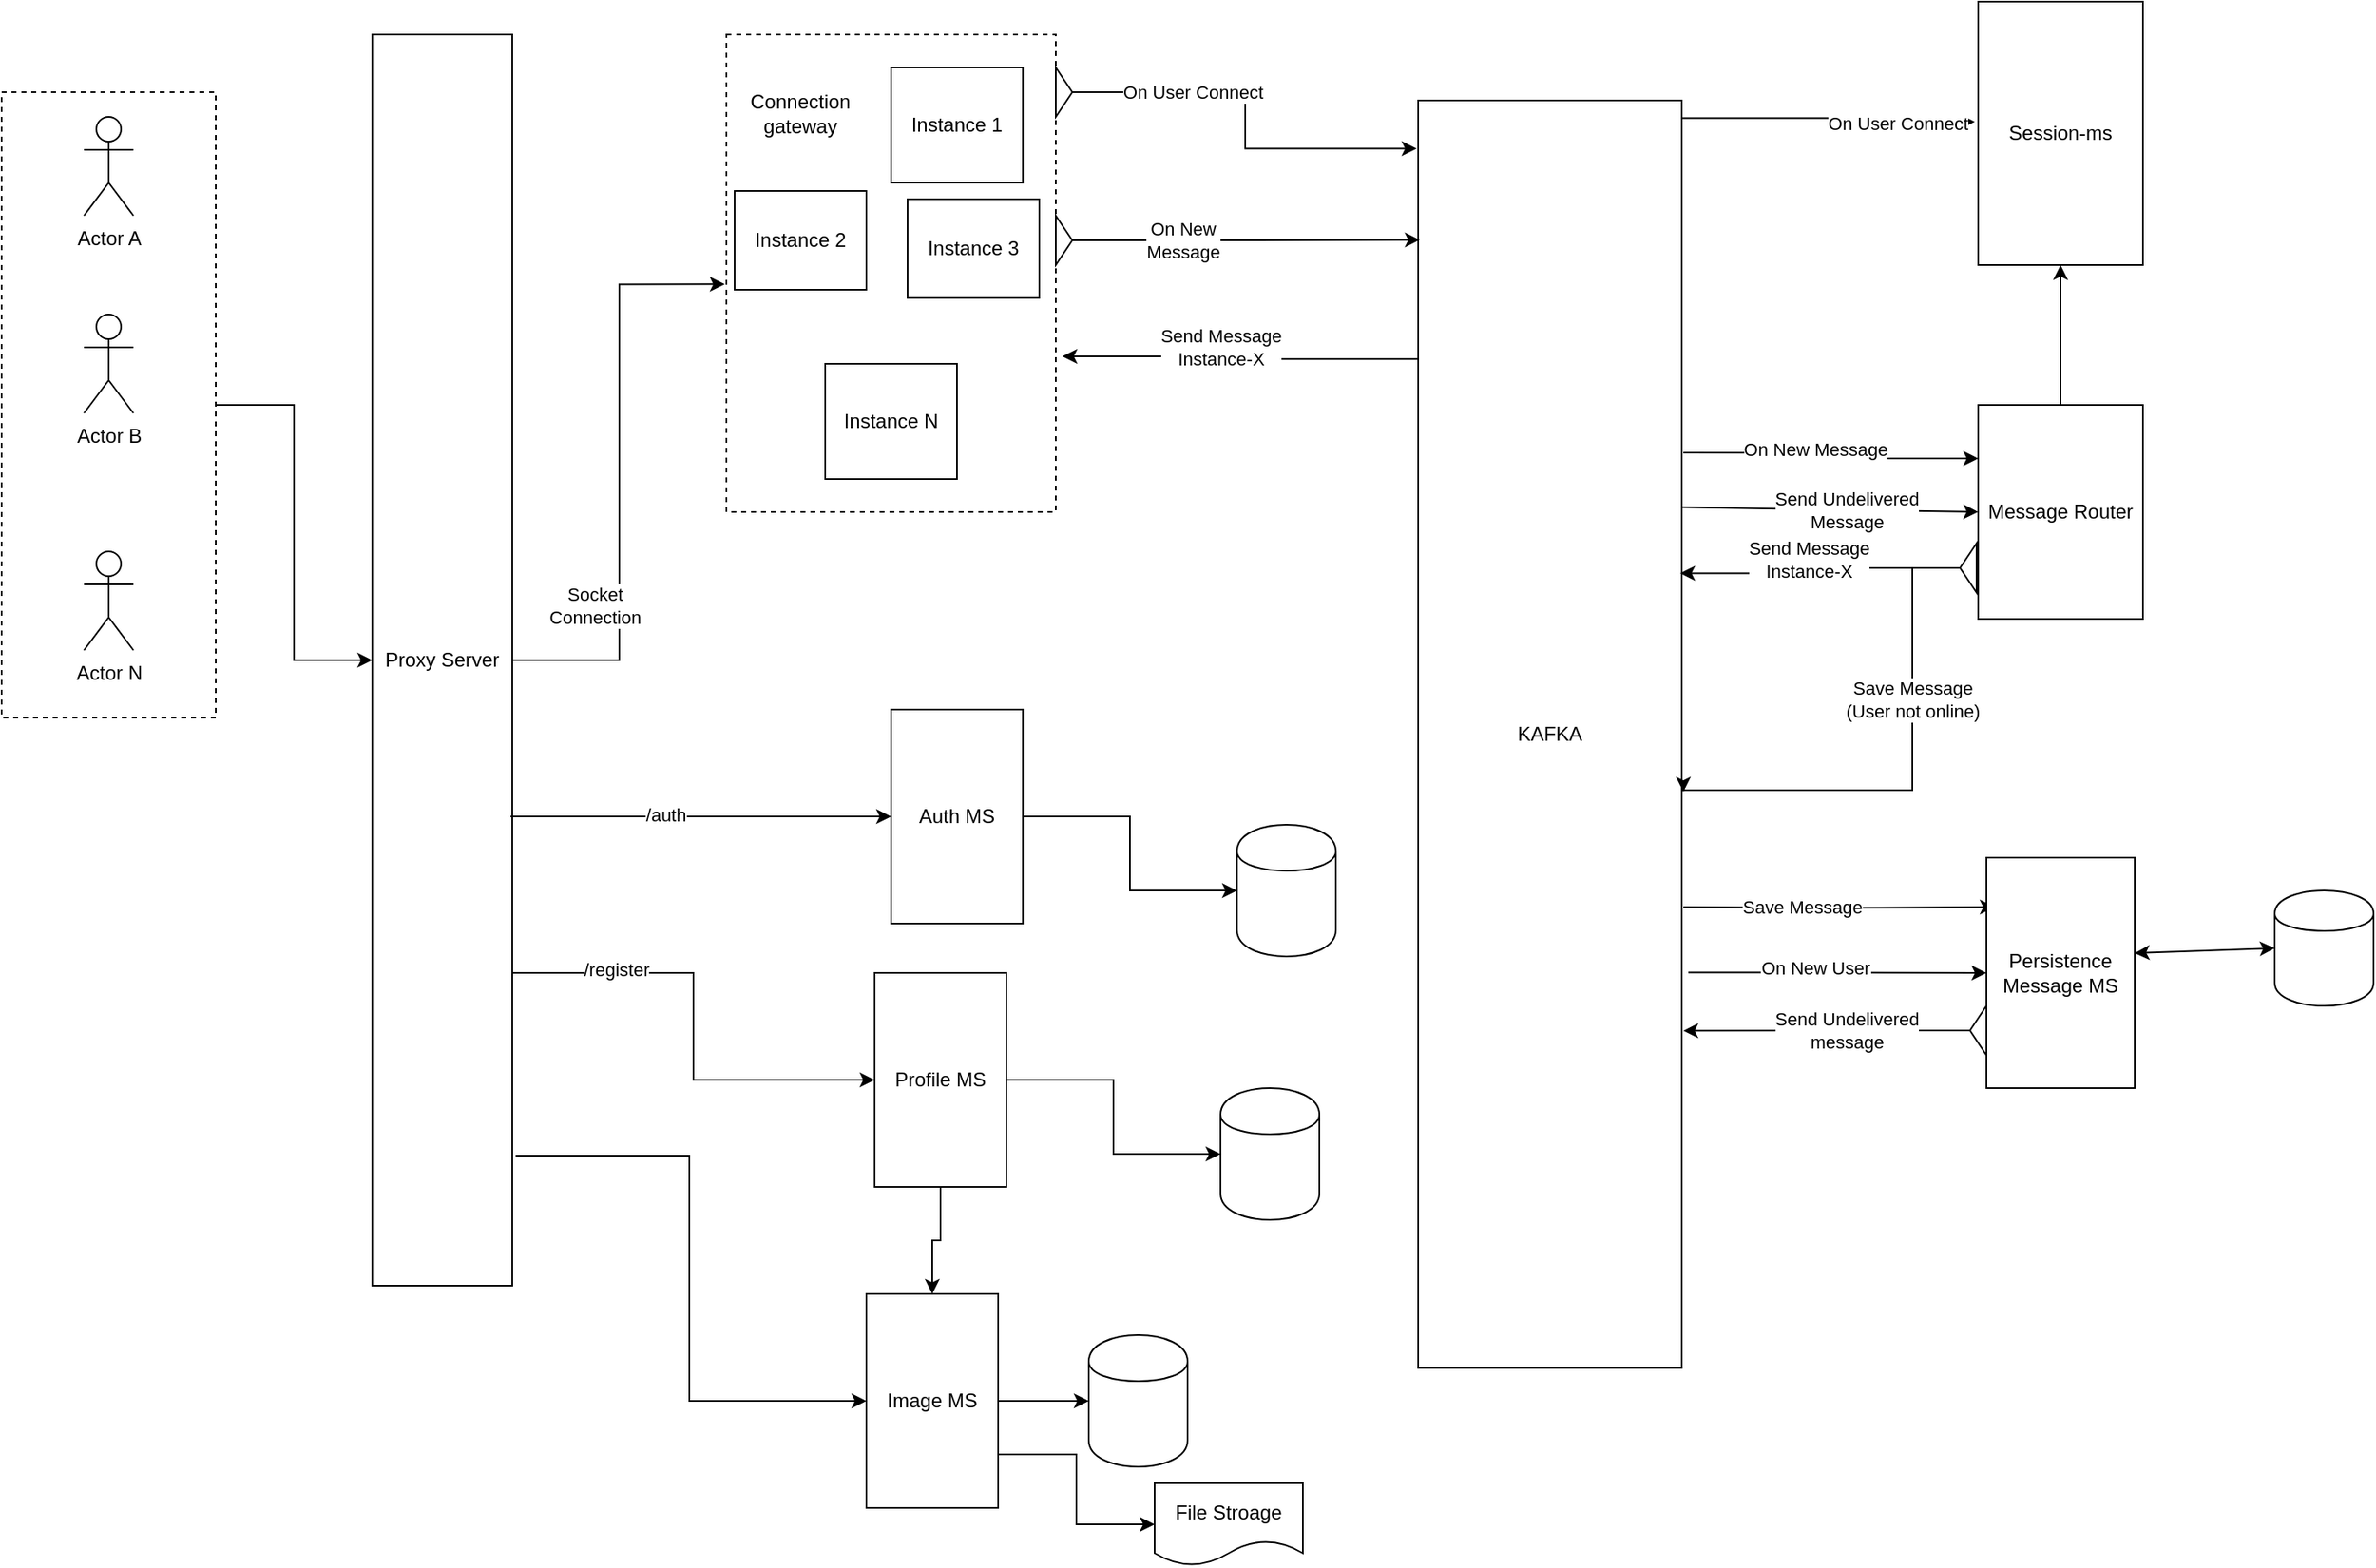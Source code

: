 <mxfile version="13.1.3" type="device"><diagram id="RSYcsxC__H46-TK2MD64" name="Page-1"><mxGraphModel dx="3694" dy="1588" grid="1" gridSize="10" guides="1" tooltips="1" connect="1" arrows="1" fold="1" page="1" pageScale="1" pageWidth="850" pageHeight="1100" background="#FFFFFF" math="0" shadow="0"><root><mxCell id="0"/><mxCell id="1" parent="0"/><mxCell id="QxDYbT5BnJMNfRrLhp_I-16" value="" style="rounded=0;whiteSpace=wrap;html=1;fillColor=none;dashed=1;" vertex="1" parent="1"><mxGeometry x="-180" y="30" width="200" height="290" as="geometry"/></mxCell><mxCell id="QxDYbT5BnJMNfRrLhp_I-9" style="edgeStyle=orthogonalEdgeStyle;rounded=0;orthogonalLoop=1;jettySize=auto;html=1;exitX=1;exitY=0.014;exitDx=0;exitDy=0;entryX=-0.02;entryY=0.456;entryDx=0;entryDy=0;entryPerimeter=0;exitPerimeter=0;" edge="1" parent="1" source="QxDYbT5BnJMNfRrLhp_I-1" target="QxDYbT5BnJMNfRrLhp_I-8"><mxGeometry relative="1" as="geometry"/></mxCell><mxCell id="QxDYbT5BnJMNfRrLhp_I-10" value="On User Connect" style="edgeLabel;html=1;align=center;verticalAlign=middle;resizable=0;points=[];" vertex="1" connectable="0" parent="QxDYbT5BnJMNfRrLhp_I-9"><mxGeometry x="0.476" y="-1" relative="1" as="geometry"><mxPoint as="offset"/></mxGeometry></mxCell><mxCell id="QxDYbT5BnJMNfRrLhp_I-25" style="edgeStyle=orthogonalEdgeStyle;rounded=0;orthogonalLoop=1;jettySize=auto;html=1;entryX=1.02;entryY=0.674;entryDx=0;entryDy=0;entryPerimeter=0;exitX=0;exitY=0.204;exitDx=0;exitDy=0;exitPerimeter=0;" edge="1" parent="1" source="QxDYbT5BnJMNfRrLhp_I-1" target="QxDYbT5BnJMNfRrLhp_I-16"><mxGeometry relative="1" as="geometry"><mxPoint x="230" y="225" as="sourcePoint"/></mxGeometry></mxCell><mxCell id="QxDYbT5BnJMNfRrLhp_I-26" value="Send Message&lt;br&gt;Instance-X" style="edgeLabel;html=1;align=center;verticalAlign=middle;resizable=0;points=[];" vertex="1" connectable="0" parent="QxDYbT5BnJMNfRrLhp_I-25"><mxGeometry x="-0.472" y="3" relative="1" as="geometry"><mxPoint x="-63" y="-10.09" as="offset"/></mxGeometry></mxCell><mxCell id="QxDYbT5BnJMNfRrLhp_I-28" style="edgeStyle=orthogonalEdgeStyle;rounded=0;orthogonalLoop=1;jettySize=auto;html=1;entryX=0;entryY=0.25;entryDx=0;entryDy=0;exitX=1.006;exitY=0.278;exitDx=0;exitDy=0;exitPerimeter=0;" edge="1" parent="1" source="QxDYbT5BnJMNfRrLhp_I-1" target="QxDYbT5BnJMNfRrLhp_I-27"><mxGeometry relative="1" as="geometry"/></mxCell><mxCell id="QxDYbT5BnJMNfRrLhp_I-29" value="On New Message" style="edgeLabel;html=1;align=center;verticalAlign=middle;resizable=0;points=[];" vertex="1" connectable="0" parent="QxDYbT5BnJMNfRrLhp_I-28"><mxGeometry x="-0.122" y="2" relative="1" as="geometry"><mxPoint as="offset"/></mxGeometry></mxCell><mxCell id="QxDYbT5BnJMNfRrLhp_I-39" style="edgeStyle=orthogonalEdgeStyle;rounded=0;orthogonalLoop=1;jettySize=auto;html=1;entryX=0.056;entryY=0.214;entryDx=0;entryDy=0;entryPerimeter=0;" edge="1" parent="1" target="QxDYbT5BnJMNfRrLhp_I-37"><mxGeometry relative="1" as="geometry"><mxPoint x="401" y="560" as="sourcePoint"/><mxPoint x="580" y="560" as="targetPoint"/></mxGeometry></mxCell><mxCell id="QxDYbT5BnJMNfRrLhp_I-40" value="Save Message" style="edgeLabel;html=1;align=center;verticalAlign=middle;resizable=0;points=[];" vertex="1" connectable="0" parent="QxDYbT5BnJMNfRrLhp_I-39"><mxGeometry x="-0.247" y="1" relative="1" as="geometry"><mxPoint as="offset"/></mxGeometry></mxCell><mxCell id="QxDYbT5BnJMNfRrLhp_I-42" style="edgeStyle=orthogonalEdgeStyle;rounded=0;orthogonalLoop=1;jettySize=auto;html=1;exitX=1.025;exitY=0.688;exitDx=0;exitDy=0;entryX=0;entryY=0.5;entryDx=0;entryDy=0;exitPerimeter=0;" edge="1" parent="1" source="QxDYbT5BnJMNfRrLhp_I-1" target="QxDYbT5BnJMNfRrLhp_I-37"><mxGeometry relative="1" as="geometry"><mxPoint x="580" y="648" as="targetPoint"/></mxGeometry></mxCell><mxCell id="QxDYbT5BnJMNfRrLhp_I-43" value="On New User" style="edgeLabel;html=1;align=center;verticalAlign=middle;resizable=0;points=[];" vertex="1" connectable="0" parent="QxDYbT5BnJMNfRrLhp_I-42"><mxGeometry x="-0.008" y="13" relative="1" as="geometry"><mxPoint x="-13" y="10" as="offset"/></mxGeometry></mxCell><mxCell id="QxDYbT5BnJMNfRrLhp_I-1" value="KAFKA" style="rounded=0;whiteSpace=wrap;html=1;" vertex="1" parent="1"><mxGeometry x="240" y="70" width="160" height="770" as="geometry"/></mxCell><mxCell id="QxDYbT5BnJMNfRrLhp_I-3" style="edgeStyle=orthogonalEdgeStyle;rounded=0;orthogonalLoop=1;jettySize=auto;html=1;entryX=-0.006;entryY=0.038;entryDx=0;entryDy=0;exitX=1;exitY=0.5;exitDx=0;exitDy=0;entryPerimeter=0;" edge="1" parent="1" source="QxDYbT5BnJMNfRrLhp_I-5" target="QxDYbT5BnJMNfRrLhp_I-1"><mxGeometry relative="1" as="geometry"/></mxCell><mxCell id="QxDYbT5BnJMNfRrLhp_I-4" value="On User Connect" style="edgeLabel;html=1;align=center;verticalAlign=middle;resizable=0;points=[];" vertex="1" connectable="0" parent="QxDYbT5BnJMNfRrLhp_I-3"><mxGeometry x="-0.4" relative="1" as="geometry"><mxPoint as="offset"/></mxGeometry></mxCell><mxCell id="QxDYbT5BnJMNfRrLhp_I-2" value="Instance 1" style="rounded=0;whiteSpace=wrap;html=1;" vertex="1" parent="1"><mxGeometry x="-80" y="50" width="80" height="70" as="geometry"/></mxCell><mxCell id="QxDYbT5BnJMNfRrLhp_I-5" value="" style="triangle;whiteSpace=wrap;html=1;" vertex="1" parent="1"><mxGeometry x="20" y="50" width="10" height="30" as="geometry"/></mxCell><mxCell id="QxDYbT5BnJMNfRrLhp_I-8" value="Session-ms" style="rounded=0;whiteSpace=wrap;html=1;" vertex="1" parent="1"><mxGeometry x="580" y="10" width="100" height="160" as="geometry"/></mxCell><mxCell id="QxDYbT5BnJMNfRrLhp_I-12" value="Instance N" style="rounded=0;whiteSpace=wrap;html=1;" vertex="1" parent="1"><mxGeometry x="-120" y="230" width="80" height="70" as="geometry"/></mxCell><mxCell id="QxDYbT5BnJMNfRrLhp_I-18" value="Instance 2" style="rounded=0;whiteSpace=wrap;html=1;" vertex="1" parent="1"><mxGeometry x="-175" y="125" width="80" height="60" as="geometry"/></mxCell><mxCell id="QxDYbT5BnJMNfRrLhp_I-19" value="Instance 3" style="rounded=0;whiteSpace=wrap;html=1;" vertex="1" parent="1"><mxGeometry x="-70" y="130" width="80" height="60" as="geometry"/></mxCell><mxCell id="QxDYbT5BnJMNfRrLhp_I-20" value="Connection gateway" style="text;html=1;strokeColor=none;fillColor=none;align=center;verticalAlign=middle;whiteSpace=wrap;rounded=0;dashed=1;" vertex="1" parent="1"><mxGeometry x="-170" y="56" width="70" height="44" as="geometry"/></mxCell><mxCell id="QxDYbT5BnJMNfRrLhp_I-78" style="edgeStyle=orthogonalEdgeStyle;rounded=0;orthogonalLoop=1;jettySize=auto;html=1;entryX=0.006;entryY=0.11;entryDx=0;entryDy=0;entryPerimeter=0;" edge="1" parent="1" source="QxDYbT5BnJMNfRrLhp_I-22" target="QxDYbT5BnJMNfRrLhp_I-1"><mxGeometry relative="1" as="geometry"/></mxCell><mxCell id="QxDYbT5BnJMNfRrLhp_I-79" value="On New &lt;br&gt;Message" style="edgeLabel;html=1;align=center;verticalAlign=middle;resizable=0;points=[];" vertex="1" connectable="0" parent="QxDYbT5BnJMNfRrLhp_I-78"><mxGeometry x="-0.366" relative="1" as="geometry"><mxPoint as="offset"/></mxGeometry></mxCell><mxCell id="QxDYbT5BnJMNfRrLhp_I-22" value="" style="triangle;whiteSpace=wrap;html=1;" vertex="1" parent="1"><mxGeometry x="20" y="140" width="10" height="30" as="geometry"/></mxCell><mxCell id="QxDYbT5BnJMNfRrLhp_I-30" style="edgeStyle=orthogonalEdgeStyle;rounded=0;orthogonalLoop=1;jettySize=auto;html=1;entryX=0.994;entryY=0.373;entryDx=0;entryDy=0;entryPerimeter=0;exitX=1;exitY=0.5;exitDx=0;exitDy=0;" edge="1" parent="1" source="QxDYbT5BnJMNfRrLhp_I-31" target="QxDYbT5BnJMNfRrLhp_I-1"><mxGeometry relative="1" as="geometry"><mxPoint x="560" y="353" as="sourcePoint"/></mxGeometry></mxCell><mxCell id="QxDYbT5BnJMNfRrLhp_I-33" value="Send Message &lt;br&gt;Instance-X" style="edgeLabel;html=1;align=center;verticalAlign=middle;resizable=0;points=[];" vertex="1" connectable="0" parent="QxDYbT5BnJMNfRrLhp_I-30"><mxGeometry x="0.399" y="1" relative="1" as="geometry"><mxPoint x="26" y="-9" as="offset"/></mxGeometry></mxCell><mxCell id="QxDYbT5BnJMNfRrLhp_I-34" style="edgeStyle=orthogonalEdgeStyle;rounded=0;orthogonalLoop=1;jettySize=auto;html=1;entryX=0.5;entryY=1;entryDx=0;entryDy=0;" edge="1" parent="1" source="QxDYbT5BnJMNfRrLhp_I-27" target="QxDYbT5BnJMNfRrLhp_I-8"><mxGeometry relative="1" as="geometry"/></mxCell><mxCell id="QxDYbT5BnJMNfRrLhp_I-27" value="Message Router" style="rounded=0;whiteSpace=wrap;html=1;fillColor=#ffffff;" vertex="1" parent="1"><mxGeometry x="580" y="255" width="100" height="130" as="geometry"/></mxCell><mxCell id="QxDYbT5BnJMNfRrLhp_I-35" style="edgeStyle=orthogonalEdgeStyle;rounded=0;orthogonalLoop=1;jettySize=auto;html=1;exitX=1;exitY=0.5;exitDx=0;exitDy=0;" edge="1" parent="1" source="QxDYbT5BnJMNfRrLhp_I-31"><mxGeometry relative="1" as="geometry"><mxPoint x="401" y="490" as="targetPoint"/><Array as="points"><mxPoint x="540" y="354"/><mxPoint x="540" y="489"/></Array></mxGeometry></mxCell><mxCell id="QxDYbT5BnJMNfRrLhp_I-36" value="Save Message&lt;br&gt;(User not online)" style="edgeLabel;html=1;align=center;verticalAlign=middle;resizable=0;points=[];" vertex="1" connectable="0" parent="QxDYbT5BnJMNfRrLhp_I-35"><mxGeometry x="-0.287" relative="1" as="geometry"><mxPoint as="offset"/></mxGeometry></mxCell><mxCell id="QxDYbT5BnJMNfRrLhp_I-31" value="" style="triangle;whiteSpace=wrap;html=1;direction=west;" vertex="1" parent="1"><mxGeometry x="569" y="339" width="10" height="30" as="geometry"/></mxCell><mxCell id="QxDYbT5BnJMNfRrLhp_I-37" value="Persistence Message MS" style="rounded=0;whiteSpace=wrap;html=1;fillColor=#ffffff;" vertex="1" parent="1"><mxGeometry x="585" y="530" width="90" height="140" as="geometry"/></mxCell><mxCell id="QxDYbT5BnJMNfRrLhp_I-38" value="" style="shape=cylinder;whiteSpace=wrap;html=1;boundedLbl=1;backgroundOutline=1;fillColor=#ffffff;" vertex="1" parent="1"><mxGeometry x="760" y="550" width="60" height="70" as="geometry"/></mxCell><mxCell id="QxDYbT5BnJMNfRrLhp_I-46" value="" style="edgeStyle=orthogonalEdgeStyle;rounded=0;orthogonalLoop=1;jettySize=auto;html=1;entryX=1.006;entryY=0.734;entryDx=0;entryDy=0;entryPerimeter=0;" edge="1" parent="1" source="QxDYbT5BnJMNfRrLhp_I-44" target="QxDYbT5BnJMNfRrLhp_I-1"><mxGeometry relative="1" as="geometry"><mxPoint x="495" y="635" as="targetPoint"/></mxGeometry></mxCell><mxCell id="QxDYbT5BnJMNfRrLhp_I-47" value="Send Undelivered &lt;br&gt;message" style="edgeLabel;html=1;align=center;verticalAlign=middle;resizable=0;points=[];" vertex="1" connectable="0" parent="QxDYbT5BnJMNfRrLhp_I-46"><mxGeometry x="0.316" relative="1" as="geometry"><mxPoint x="39.47" y="-0.19" as="offset"/></mxGeometry></mxCell><mxCell id="QxDYbT5BnJMNfRrLhp_I-44" value="" style="triangle;whiteSpace=wrap;html=1;direction=west;" vertex="1" parent="1"><mxGeometry x="575" y="620" width="10" height="30" as="geometry"/></mxCell><mxCell id="QxDYbT5BnJMNfRrLhp_I-53" value="" style="endArrow=classic;startArrow=classic;html=1;entryX=0;entryY=0.5;entryDx=0;entryDy=0;exitX=1;exitY=0.414;exitDx=0;exitDy=0;exitPerimeter=0;" edge="1" parent="1" source="QxDYbT5BnJMNfRrLhp_I-37" target="QxDYbT5BnJMNfRrLhp_I-38"><mxGeometry width="50" height="50" relative="1" as="geometry"><mxPoint x="675" y="600" as="sourcePoint"/><mxPoint x="725" y="550" as="targetPoint"/></mxGeometry></mxCell><mxCell id="QxDYbT5BnJMNfRrLhp_I-76" style="edgeStyle=orthogonalEdgeStyle;rounded=0;orthogonalLoop=1;jettySize=auto;html=1;entryX=-0.005;entryY=0.523;entryDx=0;entryDy=0;entryPerimeter=0;" edge="1" parent="1" source="QxDYbT5BnJMNfRrLhp_I-68" target="QxDYbT5BnJMNfRrLhp_I-16"><mxGeometry relative="1" as="geometry"/></mxCell><mxCell id="QxDYbT5BnJMNfRrLhp_I-86" value="Socket &lt;br&gt;Connection" style="edgeLabel;html=1;align=center;verticalAlign=middle;resizable=0;points=[];" vertex="1" connectable="0" parent="QxDYbT5BnJMNfRrLhp_I-76"><mxGeometry x="-0.45" y="15" relative="1" as="geometry"><mxPoint as="offset"/></mxGeometry></mxCell><mxCell id="QxDYbT5BnJMNfRrLhp_I-90" style="edgeStyle=orthogonalEdgeStyle;rounded=0;orthogonalLoop=1;jettySize=auto;html=1;exitX=1;exitY=0.75;exitDx=0;exitDy=0;" edge="1" parent="1" source="QxDYbT5BnJMNfRrLhp_I-68" target="QxDYbT5BnJMNfRrLhp_I-83"><mxGeometry relative="1" as="geometry"/></mxCell><mxCell id="QxDYbT5BnJMNfRrLhp_I-91" value="/register" style="edgeLabel;html=1;align=center;verticalAlign=middle;resizable=0;points=[];" vertex="1" connectable="0" parent="QxDYbT5BnJMNfRrLhp_I-90"><mxGeometry x="-0.557" y="3" relative="1" as="geometry"><mxPoint y="1" as="offset"/></mxGeometry></mxCell><mxCell id="QxDYbT5BnJMNfRrLhp_I-100" style="edgeStyle=orthogonalEdgeStyle;rounded=0;orthogonalLoop=1;jettySize=auto;html=1;exitX=1.024;exitY=0.896;exitDx=0;exitDy=0;entryX=0;entryY=0.5;entryDx=0;entryDy=0;exitPerimeter=0;" edge="1" parent="1" source="QxDYbT5BnJMNfRrLhp_I-68" target="QxDYbT5BnJMNfRrLhp_I-98"><mxGeometry relative="1" as="geometry"/></mxCell><mxCell id="QxDYbT5BnJMNfRrLhp_I-68" value="Proxy Server" style="rounded=0;whiteSpace=wrap;html=1;fillColor=#ffffff;" vertex="1" parent="1"><mxGeometry x="-395" y="30" width="85" height="760" as="geometry"/></mxCell><mxCell id="QxDYbT5BnJMNfRrLhp_I-75" style="edgeStyle=orthogonalEdgeStyle;rounded=0;orthogonalLoop=1;jettySize=auto;html=1;" edge="1" parent="1" source="QxDYbT5BnJMNfRrLhp_I-69" target="QxDYbT5BnJMNfRrLhp_I-68"><mxGeometry relative="1" as="geometry"/></mxCell><mxCell id="QxDYbT5BnJMNfRrLhp_I-69" value="" style="rounded=0;whiteSpace=wrap;html=1;fillColor=none;dashed=1;" vertex="1" parent="1"><mxGeometry x="-620" y="65" width="130" height="380" as="geometry"/></mxCell><mxCell id="QxDYbT5BnJMNfRrLhp_I-70" value="Actor B" style="shape=umlActor;verticalLabelPosition=bottom;labelBackgroundColor=#ffffff;verticalAlign=top;html=1;outlineConnect=0;fillColor=#ffffff;" vertex="1" parent="1"><mxGeometry x="-570" y="200" width="30" height="60" as="geometry"/></mxCell><mxCell id="QxDYbT5BnJMNfRrLhp_I-71" value="Actor A" style="shape=umlActor;verticalLabelPosition=bottom;labelBackgroundColor=#ffffff;verticalAlign=top;html=1;outlineConnect=0;fillColor=#ffffff;" vertex="1" parent="1"><mxGeometry x="-570" y="80" width="30" height="60" as="geometry"/></mxCell><mxCell id="QxDYbT5BnJMNfRrLhp_I-72" value="Actor N" style="shape=umlActor;verticalLabelPosition=bottom;labelBackgroundColor=#ffffff;verticalAlign=top;html=1;outlineConnect=0;fillColor=#ffffff;" vertex="1" parent="1"><mxGeometry x="-570" y="344" width="30" height="60" as="geometry"/></mxCell><mxCell id="QxDYbT5BnJMNfRrLhp_I-80" value="" style="endArrow=classic;html=1;exitX=1;exitY=0.321;exitDx=0;exitDy=0;exitPerimeter=0;entryX=0;entryY=0.5;entryDx=0;entryDy=0;" edge="1" parent="1" source="QxDYbT5BnJMNfRrLhp_I-1" target="QxDYbT5BnJMNfRrLhp_I-27"><mxGeometry width="50" height="50" relative="1" as="geometry"><mxPoint x="420" y="320" as="sourcePoint"/><mxPoint x="470" y="270" as="targetPoint"/></mxGeometry></mxCell><mxCell id="QxDYbT5BnJMNfRrLhp_I-81" value="Send Undelivered &lt;br&gt;Message" style="edgeLabel;html=1;align=center;verticalAlign=middle;resizable=0;points=[];" vertex="1" connectable="0" parent="QxDYbT5BnJMNfRrLhp_I-80"><mxGeometry x="-0.522" y="-1" relative="1" as="geometry"><mxPoint x="57.02" as="offset"/></mxGeometry></mxCell><mxCell id="QxDYbT5BnJMNfRrLhp_I-85" style="edgeStyle=orthogonalEdgeStyle;rounded=0;orthogonalLoop=1;jettySize=auto;html=1;entryX=0;entryY=0.5;entryDx=0;entryDy=0;" edge="1" parent="1" source="QxDYbT5BnJMNfRrLhp_I-83" target="QxDYbT5BnJMNfRrLhp_I-84"><mxGeometry relative="1" as="geometry"/></mxCell><mxCell id="QxDYbT5BnJMNfRrLhp_I-101" style="edgeStyle=orthogonalEdgeStyle;rounded=0;orthogonalLoop=1;jettySize=auto;html=1;entryX=0.5;entryY=0;entryDx=0;entryDy=0;" edge="1" parent="1" source="QxDYbT5BnJMNfRrLhp_I-83" target="QxDYbT5BnJMNfRrLhp_I-98"><mxGeometry relative="1" as="geometry"/></mxCell><mxCell id="QxDYbT5BnJMNfRrLhp_I-83" value="Profile MS" style="rounded=0;whiteSpace=wrap;html=1;fillColor=#ffffff;" vertex="1" parent="1"><mxGeometry x="-90" y="600" width="80" height="130" as="geometry"/></mxCell><mxCell id="QxDYbT5BnJMNfRrLhp_I-84" value="" style="shape=cylinder;whiteSpace=wrap;html=1;boundedLbl=1;backgroundOutline=1;fillColor=#ffffff;" vertex="1" parent="1"><mxGeometry x="120" y="670" width="60" height="80" as="geometry"/></mxCell><mxCell id="QxDYbT5BnJMNfRrLhp_I-92" style="edgeStyle=orthogonalEdgeStyle;rounded=0;orthogonalLoop=1;jettySize=auto;html=1;entryX=0;entryY=0.5;entryDx=0;entryDy=0;" edge="1" parent="1" source="QxDYbT5BnJMNfRrLhp_I-93" target="QxDYbT5BnJMNfRrLhp_I-94"><mxGeometry relative="1" as="geometry"/></mxCell><mxCell id="QxDYbT5BnJMNfRrLhp_I-93" value="Auth MS" style="rounded=0;whiteSpace=wrap;html=1;fillColor=#ffffff;" vertex="1" parent="1"><mxGeometry x="-80" y="440" width="80" height="130" as="geometry"/></mxCell><mxCell id="QxDYbT5BnJMNfRrLhp_I-94" value="" style="shape=cylinder;whiteSpace=wrap;html=1;boundedLbl=1;backgroundOutline=1;fillColor=#ffffff;" vertex="1" parent="1"><mxGeometry x="130" y="510" width="60" height="80" as="geometry"/></mxCell><mxCell id="QxDYbT5BnJMNfRrLhp_I-95" value="" style="endArrow=classic;html=1;entryX=0;entryY=0.5;entryDx=0;entryDy=0;" edge="1" parent="1" target="QxDYbT5BnJMNfRrLhp_I-93"><mxGeometry width="50" height="50" relative="1" as="geometry"><mxPoint x="-311" y="505" as="sourcePoint"/><mxPoint x="-220" y="470" as="targetPoint"/></mxGeometry></mxCell><mxCell id="QxDYbT5BnJMNfRrLhp_I-96" value="/auth" style="edgeLabel;html=1;align=center;verticalAlign=middle;resizable=0;points=[];" vertex="1" connectable="0" parent="QxDYbT5BnJMNfRrLhp_I-95"><mxGeometry x="-0.19" y="1" relative="1" as="geometry"><mxPoint as="offset"/></mxGeometry></mxCell><mxCell id="QxDYbT5BnJMNfRrLhp_I-97" style="edgeStyle=orthogonalEdgeStyle;rounded=0;orthogonalLoop=1;jettySize=auto;html=1;entryX=0;entryY=0.5;entryDx=0;entryDy=0;" edge="1" parent="1" source="QxDYbT5BnJMNfRrLhp_I-98" target="QxDYbT5BnJMNfRrLhp_I-99"><mxGeometry relative="1" as="geometry"/></mxCell><mxCell id="QxDYbT5BnJMNfRrLhp_I-103" style="edgeStyle=orthogonalEdgeStyle;rounded=0;orthogonalLoop=1;jettySize=auto;html=1;exitX=1;exitY=0.75;exitDx=0;exitDy=0;entryX=0;entryY=0.5;entryDx=0;entryDy=0;" edge="1" parent="1" source="QxDYbT5BnJMNfRrLhp_I-98" target="QxDYbT5BnJMNfRrLhp_I-102"><mxGeometry relative="1" as="geometry"/></mxCell><mxCell id="QxDYbT5BnJMNfRrLhp_I-98" value="Image MS" style="rounded=0;whiteSpace=wrap;html=1;fillColor=#ffffff;" vertex="1" parent="1"><mxGeometry x="-95" y="795" width="80" height="130" as="geometry"/></mxCell><mxCell id="QxDYbT5BnJMNfRrLhp_I-99" value="" style="shape=cylinder;whiteSpace=wrap;html=1;boundedLbl=1;backgroundOutline=1;fillColor=#ffffff;" vertex="1" parent="1"><mxGeometry x="40" y="820" width="60" height="80" as="geometry"/></mxCell><mxCell id="QxDYbT5BnJMNfRrLhp_I-102" value="File Stroage" style="shape=document;whiteSpace=wrap;html=1;boundedLbl=1;fillColor=#ffffff;" vertex="1" parent="1"><mxGeometry x="80" y="910" width="90" height="50" as="geometry"/></mxCell></root></mxGraphModel></diagram></mxfile>